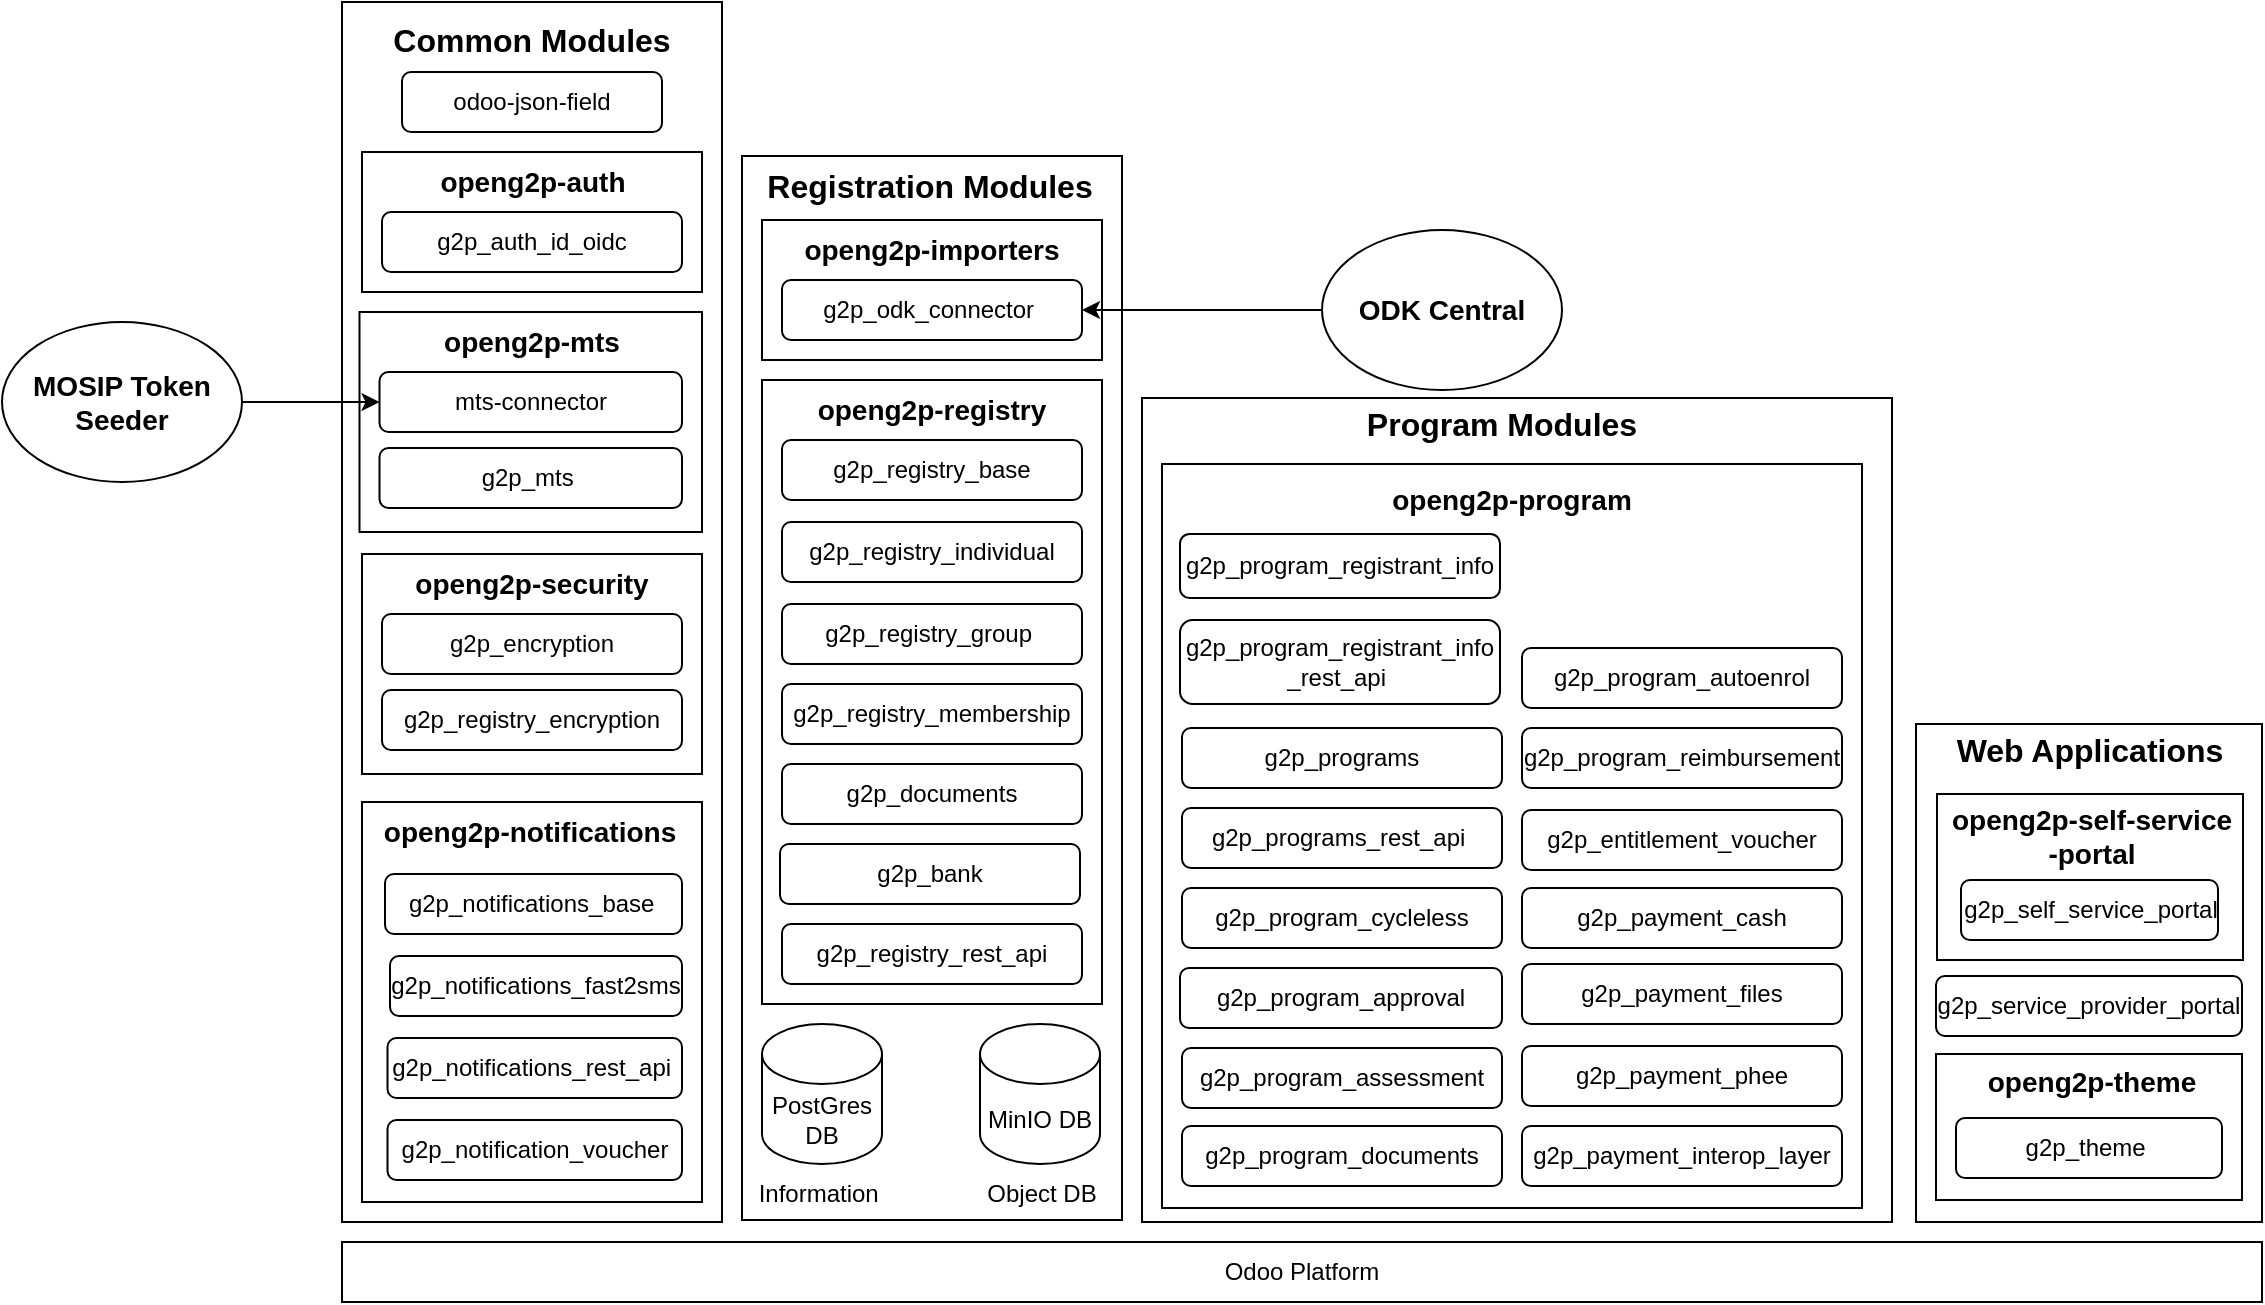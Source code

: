 <mxfile version="21.3.2" type="github">
  <diagram name="Page-1" id="mEnkXq7YSUXJUrK9Qk-e">
    <mxGraphModel dx="1798" dy="1734" grid="1" gridSize="10" guides="1" tooltips="1" connect="1" arrows="1" fold="1" page="1" pageScale="1" pageWidth="850" pageHeight="1100" math="0" shadow="0">
      <root>
        <mxCell id="0" />
        <mxCell id="1" parent="0" />
        <mxCell id="OeD3PwQ4nVp2_IlkDIqG-84" value="" style="rounded=0;whiteSpace=wrap;html=1;" parent="1" vertex="1">
          <mxGeometry x="797" y="241" width="173" height="249" as="geometry" />
        </mxCell>
        <mxCell id="OeD2PwQ4nVp2_IlkDIqG-99" value="" style="rounded=0;whiteSpace=wrap;html=1;" parent="1" vertex="1">
          <mxGeometry x="807.5" y="276" width="153" height="83" as="geometry" />
        </mxCell>
        <mxCell id="OeD2PwQ4nVp2_IlkDIqG-94" value="" style="rounded=0;whiteSpace=wrap;html=1;" parent="1" vertex="1">
          <mxGeometry x="807" y="406" width="153" height="73" as="geometry" />
        </mxCell>
        <mxCell id="OeD2PwQ4nVp2_IlkDIqG-35" value="" style="rounded=0;whiteSpace=wrap;html=1;" parent="1" vertex="1">
          <mxGeometry x="210" y="-43" width="190" height="532" as="geometry" />
        </mxCell>
        <mxCell id="OeD2PwQ4nVp2_IlkDIqG-16" value="" style="rounded=0;whiteSpace=wrap;html=1;" parent="1" vertex="1">
          <mxGeometry x="10" y="-120" width="190" height="610" as="geometry" />
        </mxCell>
        <mxCell id="OeD2PwQ4nVp2_IlkDIqG-18" value="" style="rounded=0;whiteSpace=wrap;html=1;" parent="1" vertex="1">
          <mxGeometry x="18.75" y="35" width="171.25" height="110" as="geometry" />
        </mxCell>
        <mxCell id="OeD2PwQ4nVp2_IlkDIqG-17" value="" style="rounded=0;whiteSpace=wrap;html=1;" parent="1" vertex="1">
          <mxGeometry x="220" y="-11" width="170" height="70" as="geometry" />
        </mxCell>
        <mxCell id="OeD2PwQ4nVp2_IlkDIqG-14" value="" style="rounded=0;whiteSpace=wrap;html=1;" parent="1" vertex="1">
          <mxGeometry x="20" y="-45" width="170" height="70" as="geometry" />
        </mxCell>
        <mxCell id="OeD2PwQ4nVp2_IlkDIqG-1" value="Odoo Platform" style="rounded=0;whiteSpace=wrap;html=1;" parent="1" vertex="1">
          <mxGeometry x="10" y="500" width="960" height="30" as="geometry" />
        </mxCell>
        <mxCell id="OeD2PwQ4nVp2_IlkDIqG-2" value="PostGres DB" style="shape=cylinder3;whiteSpace=wrap;html=1;boundedLbl=1;backgroundOutline=1;size=15;" parent="1" vertex="1">
          <mxGeometry x="220" y="391" width="60" height="70" as="geometry" />
        </mxCell>
        <mxCell id="OeD2PwQ4nVp2_IlkDIqG-4" value="MinIO DB" style="shape=cylinder3;whiteSpace=wrap;html=1;boundedLbl=1;backgroundOutline=1;size=15;" parent="1" vertex="1">
          <mxGeometry x="329" y="391" width="60" height="70" as="geometry" />
        </mxCell>
        <mxCell id="OeD2PwQ4nVp2_IlkDIqG-6" value="odoo-json-field" style="rounded=1;whiteSpace=wrap;html=1;" parent="1" vertex="1">
          <mxGeometry x="40" y="-85" width="130" height="30" as="geometry" />
        </mxCell>
        <mxCell id="OeD2PwQ4nVp2_IlkDIqG-8" value="g2p_auth_id_oidc&lt;span class=&quot;c-mrkdwntab&quot;&gt;&lt;span style=&quot;box-sizing: inherit; font-variant-ligatures: common-ligatures;&quot;&gt; &lt;/span&gt;&lt;/span&gt;&lt;span style=&quot;font-variant-ligatures: common-ligatures;&quot;&gt;&lt;/span&gt;" style="rounded=1;whiteSpace=wrap;html=1;" parent="1" vertex="1">
          <mxGeometry x="30" y="-15" width="150" height="30" as="geometry" />
        </mxCell>
        <mxCell id="OeD2PwQ4nVp2_IlkDIqG-11" value="g2p_odk_connector&amp;nbsp;" style="rounded=1;whiteSpace=wrap;html=1;" parent="1" vertex="1">
          <mxGeometry x="230" y="19" width="150" height="30" as="geometry" />
        </mxCell>
        <mxCell id="OeD2PwQ4nVp2_IlkDIqG-12" value="mts-connector" style="rounded=1;whiteSpace=wrap;html=1;direction=south;" parent="1" vertex="1">
          <mxGeometry x="28.75" y="65" width="151.25" height="30" as="geometry" />
        </mxCell>
        <mxCell id="OeD2PwQ4nVp2_IlkDIqG-13" value="g2p_mts&amp;nbsp;" style="rounded=1;whiteSpace=wrap;html=1;" parent="1" vertex="1">
          <mxGeometry x="28.75" y="103" width="151.25" height="30" as="geometry" />
        </mxCell>
        <mxCell id="OeD2PwQ4nVp2_IlkDIqG-19" value="&lt;b&gt;&lt;font style=&quot;font-size: 14px;&quot;&gt;openg2p-mts&lt;/font&gt;&lt;/b&gt;" style="text;html=1;strokeColor=none;fillColor=none;align=center;verticalAlign=middle;whiteSpace=wrap;rounded=0;" parent="1" vertex="1">
          <mxGeometry x="60" y="35" width="90" height="30" as="geometry" />
        </mxCell>
        <mxCell id="OeD2PwQ4nVp2_IlkDIqG-20" value="&lt;b&gt;&lt;font style=&quot;font-size: 14px;&quot;&gt;openg2p&lt;/font&gt;&lt;/b&gt;&lt;font style=&quot;font-size: 14px;&quot;&gt;&lt;b&gt;-&lt;/b&gt;&lt;/font&gt;&lt;font style=&quot;font-size: 14px;&quot;&gt;&lt;b&gt;auth&lt;/b&gt;&lt;/font&gt;" style="text;html=1;strokeColor=none;fillColor=none;align=center;verticalAlign=middle;whiteSpace=wrap;rounded=0;" parent="1" vertex="1">
          <mxGeometry x="52.5" y="-45" width="105" height="30" as="geometry" />
        </mxCell>
        <mxCell id="OeD2PwQ4nVp2_IlkDIqG-21" value="" style="rounded=0;whiteSpace=wrap;html=1;" parent="1" vertex="1">
          <mxGeometry x="20" y="280" width="170" height="200" as="geometry" />
        </mxCell>
        <mxCell id="OeD2PwQ4nVp2_IlkDIqG-22" value="g2p_notifications_base&amp;nbsp;" style="rounded=1;whiteSpace=wrap;html=1;direction=south;" parent="1" vertex="1">
          <mxGeometry x="31.5" y="316" width="148.5" height="30" as="geometry" />
        </mxCell>
        <mxCell id="OeD2PwQ4nVp2_IlkDIqG-23" value="&amp;nbsp;g2p_notifications_fast2sms&amp;nbsp;" style="rounded=1;whiteSpace=wrap;html=1;" parent="1" vertex="1">
          <mxGeometry x="34" y="357" width="146" height="30" as="geometry" />
        </mxCell>
        <mxCell id="OeD2PwQ4nVp2_IlkDIqG-24" value="&lt;b&gt;&lt;font style=&quot;font-size: 14px;&quot;&gt;openg2p-notifications&lt;/font&gt;&lt;/b&gt;" style="text;html=1;strokeColor=none;fillColor=none;align=center;verticalAlign=middle;whiteSpace=wrap;rounded=0;" parent="1" vertex="1">
          <mxGeometry x="24.38" y="280" width="160" height="30" as="geometry" />
        </mxCell>
        <mxCell id="OeD2PwQ4nVp2_IlkDIqG-25" value="g2p_notifications_rest_api&amp;nbsp;" style="rounded=1;whiteSpace=wrap;html=1;" parent="1" vertex="1">
          <mxGeometry x="32.75" y="398" width="147.25" height="30" as="geometry" />
        </mxCell>
        <mxCell id="OeD2PwQ4nVp2_IlkDIqG-26" value="g2p_notification_voucher" style="rounded=1;whiteSpace=wrap;html=1;" parent="1" vertex="1">
          <mxGeometry x="32.75" y="439" width="147.25" height="30" as="geometry" />
        </mxCell>
        <mxCell id="OeD2PwQ4nVp2_IlkDIqG-28" value="" style="rounded=0;whiteSpace=wrap;html=1;" parent="1" vertex="1">
          <mxGeometry x="20" y="156" width="170" height="110" as="geometry" />
        </mxCell>
        <mxCell id="OeD2PwQ4nVp2_IlkDIqG-29" value="g2p_encryption" style="rounded=1;whiteSpace=wrap;html=1;direction=south;" parent="1" vertex="1">
          <mxGeometry x="30" y="186" width="150" height="30" as="geometry" />
        </mxCell>
        <mxCell id="OeD2PwQ4nVp2_IlkDIqG-30" value="g2p_registry_encryption" style="rounded=1;whiteSpace=wrap;html=1;" parent="1" vertex="1">
          <mxGeometry x="30" y="224" width="150" height="30" as="geometry" />
        </mxCell>
        <mxCell id="OeD2PwQ4nVp2_IlkDIqG-31" value="&lt;p class=&quot;MsoNoSpacing&quot;&gt;&lt;b&gt;&lt;font style=&quot;font-size: 14px;&quot;&gt;openg2p-security&lt;/font&gt;&lt;/b&gt;&lt;/p&gt;" style="text;html=1;strokeColor=none;fillColor=none;align=center;verticalAlign=middle;whiteSpace=wrap;rounded=0;" parent="1" vertex="1">
          <mxGeometry x="45" y="156" width="120" height="30" as="geometry" />
        </mxCell>
        <mxCell id="OeD2PwQ4nVp2_IlkDIqG-32" value="&lt;b&gt;&lt;font style=&quot;font-size: 16px;&quot;&gt;Common Modules&lt;/font&gt;&lt;/b&gt;" style="text;html=1;strokeColor=none;fillColor=none;align=center;verticalAlign=middle;whiteSpace=wrap;rounded=0;" parent="1" vertex="1">
          <mxGeometry x="32.91" y="-116" width="144.18" height="30" as="geometry" />
        </mxCell>
        <mxCell id="OeD2PwQ4nVp2_IlkDIqG-34" style="edgeStyle=orthogonalEdgeStyle;rounded=0;orthogonalLoop=1;jettySize=auto;html=1;entryX=0.5;entryY=1;entryDx=0;entryDy=0;" parent="1" source="OeD2PwQ4nVp2_IlkDIqG-33" target="OeD2PwQ4nVp2_IlkDIqG-12" edge="1">
          <mxGeometry relative="1" as="geometry" />
        </mxCell>
        <mxCell id="OeD2PwQ4nVp2_IlkDIqG-33" value="&lt;b&gt;&lt;font style=&quot;font-size: 14px;&quot;&gt;MOSIP Token Seeder&lt;/font&gt;&lt;/b&gt;" style="ellipse;whiteSpace=wrap;html=1;" parent="1" vertex="1">
          <mxGeometry x="-160" y="40" width="120" height="80" as="geometry" />
        </mxCell>
        <mxCell id="OeD2PwQ4nVp2_IlkDIqG-36" value="openg2p-importers" style="text;html=1;strokeColor=none;fillColor=none;align=center;verticalAlign=middle;whiteSpace=wrap;rounded=0;fontStyle=1;fontSize=14;" parent="1" vertex="1">
          <mxGeometry x="240" y="-11" width="130" height="30" as="geometry" />
        </mxCell>
        <mxCell id="OeD2PwQ4nVp2_IlkDIqG-38" value="" style="rounded=0;whiteSpace=wrap;html=1;" parent="1" vertex="1">
          <mxGeometry x="220" y="69" width="170" height="312" as="geometry" />
        </mxCell>
        <mxCell id="OeD2PwQ4nVp2_IlkDIqG-39" value="g2p_registry_base" style="rounded=1;whiteSpace=wrap;html=1;" parent="1" vertex="1">
          <mxGeometry x="230" y="99" width="150" height="30" as="geometry" />
        </mxCell>
        <mxCell id="OeD2PwQ4nVp2_IlkDIqG-40" value="openg2p-registry" style="text;html=1;strokeColor=none;fillColor=none;align=center;verticalAlign=middle;whiteSpace=wrap;rounded=0;fontStyle=1;fontSize=14;" parent="1" vertex="1">
          <mxGeometry x="240" y="69" width="130" height="30" as="geometry" />
        </mxCell>
        <mxCell id="OeD2PwQ4nVp2_IlkDIqG-41" value="g2p_registry_individual" style="rounded=1;whiteSpace=wrap;html=1;" parent="1" vertex="1">
          <mxGeometry x="230" y="140" width="150" height="30" as="geometry" />
        </mxCell>
        <mxCell id="OeD2PwQ4nVp2_IlkDIqG-42" value="g2p_registry_group&amp;nbsp;" style="rounded=1;whiteSpace=wrap;html=1;" parent="1" vertex="1">
          <mxGeometry x="230" y="181" width="150" height="30" as="geometry" />
        </mxCell>
        <mxCell id="OeD2PwQ4nVp2_IlkDIqG-43" value="g2p_registry_membership" style="rounded=1;whiteSpace=wrap;html=1;" parent="1" vertex="1">
          <mxGeometry x="230" y="221" width="150" height="30" as="geometry" />
        </mxCell>
        <mxCell id="OeD2PwQ4nVp2_IlkDIqG-44" value="g2p_documents" style="rounded=1;whiteSpace=wrap;html=1;" parent="1" vertex="1">
          <mxGeometry x="230" y="261" width="150" height="30" as="geometry" />
        </mxCell>
        <mxCell id="OeD2PwQ4nVp2_IlkDIqG-45" value="g2p_bank" style="rounded=1;whiteSpace=wrap;html=1;" parent="1" vertex="1">
          <mxGeometry x="229" y="301" width="150" height="30" as="geometry" />
        </mxCell>
        <mxCell id="OeD2PwQ4nVp2_IlkDIqG-46" value="g2p_registry_rest_api" style="rounded=1;whiteSpace=wrap;html=1;" parent="1" vertex="1">
          <mxGeometry x="230" y="341" width="150" height="30" as="geometry" />
        </mxCell>
        <mxCell id="OeD2PwQ4nVp2_IlkDIqG-47" value="&lt;b&gt;&lt;font style=&quot;font-size: 16px;&quot;&gt;Registration Modules&lt;/font&gt;&lt;/b&gt;" style="text;html=1;strokeColor=none;fillColor=none;align=center;verticalAlign=middle;whiteSpace=wrap;rounded=0;" parent="1" vertex="1">
          <mxGeometry x="219" y="-43" width="170" height="30" as="geometry" />
        </mxCell>
        <mxCell id="OeD2PwQ4nVp2_IlkDIqG-76" style="edgeStyle=orthogonalEdgeStyle;rounded=0;orthogonalLoop=1;jettySize=auto;html=1;entryX=1;entryY=0.5;entryDx=0;entryDy=0;" parent="1" source="OeD2PwQ4nVp2_IlkDIqG-48" target="OeD2PwQ4nVp2_IlkDIqG-11" edge="1">
          <mxGeometry relative="1" as="geometry" />
        </mxCell>
        <mxCell id="OeD2PwQ4nVp2_IlkDIqG-48" value="&lt;b&gt;&lt;font style=&quot;font-size: 14px;&quot;&gt;ODK Central&lt;/font&gt;&lt;/b&gt;" style="ellipse;whiteSpace=wrap;html=1;" parent="1" vertex="1">
          <mxGeometry x="500" y="-6" width="120" height="80" as="geometry" />
        </mxCell>
        <mxCell id="OeD2PwQ4nVp2_IlkDIqG-50" value="" style="rounded=0;whiteSpace=wrap;html=1;" parent="1" vertex="1">
          <mxGeometry x="410" y="78" width="375" height="412" as="geometry" />
        </mxCell>
        <mxCell id="OeD2PwQ4nVp2_IlkDIqG-56" value="" style="rounded=0;whiteSpace=wrap;html=1;" parent="1" vertex="1">
          <mxGeometry x="420" y="111" width="350" height="372" as="geometry" />
        </mxCell>
        <mxCell id="OeD2PwQ4nVp2_IlkDIqG-57" value="g2p_program_registrant_info" style="rounded=1;whiteSpace=wrap;html=1;" parent="1" vertex="1">
          <mxGeometry x="429" y="146" width="160" height="32" as="geometry" />
        </mxCell>
        <mxCell id="OeD2PwQ4nVp2_IlkDIqG-58" value="openg2p-program" style="text;html=1;strokeColor=none;fillColor=none;align=center;verticalAlign=middle;whiteSpace=wrap;rounded=0;fontStyle=1;fontSize=14;" parent="1" vertex="1">
          <mxGeometry x="530" y="114" width="130" height="30" as="geometry" />
        </mxCell>
        <mxCell id="OeD2PwQ4nVp2_IlkDIqG-59" value="g2p_program_registrant_info&lt;br&gt;_rest_api&amp;nbsp;" style="rounded=1;whiteSpace=wrap;html=1;" parent="1" vertex="1">
          <mxGeometry x="429" y="189" width="160" height="42" as="geometry" />
        </mxCell>
        <mxCell id="OeD2PwQ4nVp2_IlkDIqG-60" value="g2p_programs" style="rounded=1;whiteSpace=wrap;html=1;" parent="1" vertex="1">
          <mxGeometry x="430" y="243" width="160" height="30" as="geometry" />
        </mxCell>
        <mxCell id="OeD2PwQ4nVp2_IlkDIqG-61" value="g2p_programs_rest_api&amp;nbsp;" style="rounded=1;whiteSpace=wrap;html=1;" parent="1" vertex="1">
          <mxGeometry x="430" y="283" width="160" height="30" as="geometry" />
        </mxCell>
        <mxCell id="OeD2PwQ4nVp2_IlkDIqG-62" value="g2p_program_cycleless" style="rounded=1;whiteSpace=wrap;html=1;" parent="1" vertex="1">
          <mxGeometry x="430" y="323" width="160" height="30" as="geometry" />
        </mxCell>
        <mxCell id="OeD2PwQ4nVp2_IlkDIqG-63" value="g2p_program_approval" style="rounded=1;whiteSpace=wrap;html=1;" parent="1" vertex="1">
          <mxGeometry x="429" y="363" width="161" height="30" as="geometry" />
        </mxCell>
        <mxCell id="OeD2PwQ4nVp2_IlkDIqG-64" value="g2p_program_assessment" style="rounded=1;whiteSpace=wrap;html=1;" parent="1" vertex="1">
          <mxGeometry x="430" y="403" width="160" height="30" as="geometry" />
        </mxCell>
        <mxCell id="OeD2PwQ4nVp2_IlkDIqG-65" value="&lt;b&gt;&lt;font style=&quot;font-size: 16px;&quot;&gt;Program Modules&lt;/font&gt;&lt;/b&gt;" style="text;html=1;strokeColor=none;fillColor=none;align=center;verticalAlign=middle;whiteSpace=wrap;rounded=0;" parent="1" vertex="1">
          <mxGeometry x="505" y="76" width="170" height="30" as="geometry" />
        </mxCell>
        <mxCell id="OeD2PwQ4nVp2_IlkDIqG-66" value="g2p_program_documents" style="rounded=1;whiteSpace=wrap;html=1;" parent="1" vertex="1">
          <mxGeometry x="430" y="442" width="160" height="30" as="geometry" />
        </mxCell>
        <mxCell id="OeD2PwQ4nVp2_IlkDIqG-69" value="g2p_payment_interop_layer" style="rounded=1;whiteSpace=wrap;html=1;" parent="1" vertex="1">
          <mxGeometry x="600" y="442" width="160" height="30" as="geometry" />
        </mxCell>
        <mxCell id="OeD2PwQ4nVp2_IlkDIqG-70" value="g2p_payment_phee" style="rounded=1;whiteSpace=wrap;html=1;" parent="1" vertex="1">
          <mxGeometry x="600" y="402" width="160" height="30" as="geometry" />
        </mxCell>
        <mxCell id="OeD2PwQ4nVp2_IlkDIqG-71" value="g2p_payment_files" style="rounded=1;whiteSpace=wrap;html=1;" parent="1" vertex="1">
          <mxGeometry x="600" y="361" width="160" height="30" as="geometry" />
        </mxCell>
        <mxCell id="OeD2PwQ4nVp2_IlkDIqG-72" value="g2p_payment_cash" style="rounded=1;whiteSpace=wrap;html=1;" parent="1" vertex="1">
          <mxGeometry x="600" y="323" width="160" height="30" as="geometry" />
        </mxCell>
        <mxCell id="OeD2PwQ4nVp2_IlkDIqG-73" value="g2p_entitlement_voucher" style="rounded=1;whiteSpace=wrap;html=1;" parent="1" vertex="1">
          <mxGeometry x="600" y="284" width="160" height="30" as="geometry" />
        </mxCell>
        <mxCell id="OeD2PwQ4nVp2_IlkDIqG-74" value="g2p_program_reimbursement" style="rounded=1;whiteSpace=wrap;html=1;" parent="1" vertex="1">
          <mxGeometry x="600" y="243" width="160" height="30" as="geometry" />
        </mxCell>
        <mxCell id="OeD2PwQ4nVp2_IlkDIqG-75" value="g2p_program_autoenrol" style="rounded=1;whiteSpace=wrap;html=1;" parent="1" vertex="1">
          <mxGeometry x="600" y="203" width="160" height="30" as="geometry" />
        </mxCell>
        <mxCell id="OeD2PwQ4nVp2_IlkDIqG-77" value="Information&amp;nbsp;" style="text;html=1;strokeColor=none;fillColor=none;align=center;verticalAlign=middle;whiteSpace=wrap;rounded=0;" parent="1" vertex="1">
          <mxGeometry x="220" y="461" width="60" height="30" as="geometry" />
        </mxCell>
        <mxCell id="OeD2PwQ4nVp2_IlkDIqG-78" value="Object DB" style="text;html=1;strokeColor=none;fillColor=none;align=center;verticalAlign=middle;whiteSpace=wrap;rounded=0;" parent="1" vertex="1">
          <mxGeometry x="330" y="461" width="60" height="30" as="geometry" />
        </mxCell>
        <mxCell id="OeD2PwQ4nVp2_IlkDIqG-85" value="g2p_self_service_portal" style="rounded=1;whiteSpace=wrap;html=1;" parent="1" vertex="1">
          <mxGeometry x="819.5" y="319" width="128.5" height="30" as="geometry" />
        </mxCell>
        <mxCell id="OeD2PwQ4nVp2_IlkDIqG-86" value="openg2p-self-service&lt;br&gt;-portal" style="text;html=1;strokeColor=none;fillColor=none;align=center;verticalAlign=middle;whiteSpace=wrap;rounded=0;fontStyle=1;fontSize=14;" parent="1" vertex="1">
          <mxGeometry x="810" y="282" width="150" height="30" as="geometry" />
        </mxCell>
        <mxCell id="OeD2PwQ4nVp2_IlkDIqG-87" value="&amp;nbsp;g2p_service_provider_portal&amp;nbsp;" style="rounded=1;whiteSpace=wrap;html=1;" parent="1" vertex="1">
          <mxGeometry x="807" y="367" width="153" height="30" as="geometry" />
        </mxCell>
        <mxCell id="OeD2PwQ4nVp2_IlkDIqG-92" value="g2p_theme&amp;nbsp;" style="rounded=1;whiteSpace=wrap;html=1;" parent="1" vertex="1">
          <mxGeometry x="817" y="438" width="133" height="30" as="geometry" />
        </mxCell>
        <mxCell id="OeD2PwQ4nVp2_IlkDIqG-98" value="&lt;b&gt;&lt;font style=&quot;font-size: 14px;&quot;&gt;openg2p-theme&lt;/font&gt;&lt;/b&gt;" style="text;html=1;strokeColor=none;fillColor=none;align=center;verticalAlign=middle;whiteSpace=wrap;rounded=0;" parent="1" vertex="1">
          <mxGeometry x="830" y="405" width="110" height="30" as="geometry" />
        </mxCell>
        <mxCell id="OeD2PwQ4nVp2_IlkDIqG-100" value="&lt;b&gt;&lt;font style=&quot;font-size: 16px;&quot;&gt;Web Applications&lt;/font&gt;&lt;/b&gt;" style="text;html=1;strokeColor=none;fillColor=none;align=center;verticalAlign=middle;whiteSpace=wrap;rounded=0;" parent="1" vertex="1">
          <mxGeometry x="798.5" y="239" width="170" height="30" as="geometry" />
        </mxCell>
      </root>
    </mxGraphModel>
  </diagram>
</mxfile>
